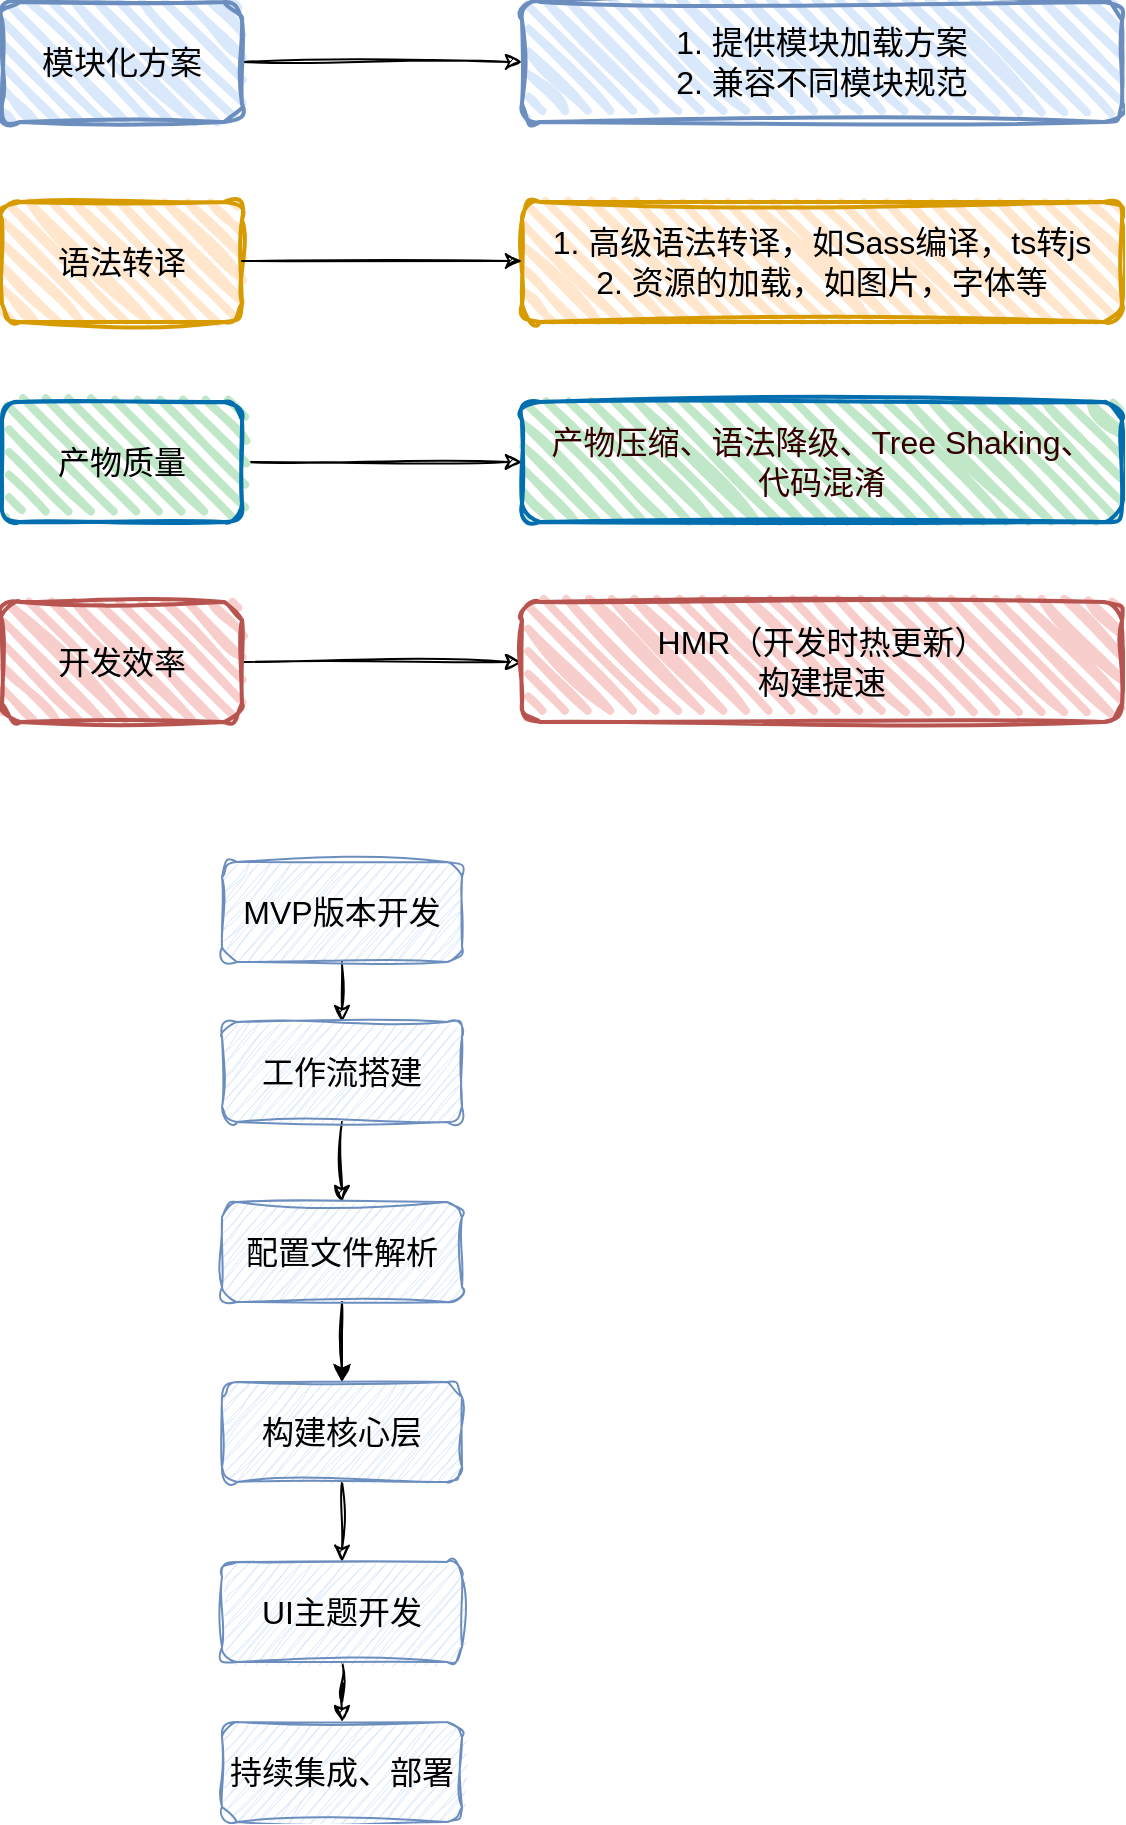 <mxfile version="22.1.5" type="github">
  <diagram name="第 1 页" id="Y4cV6P7_scY6otGIJyVa">
    <mxGraphModel dx="1148" dy="823" grid="1" gridSize="10" guides="1" tooltips="1" connect="1" arrows="1" fold="1" page="1" pageScale="1" pageWidth="827" pageHeight="1169" math="0" shadow="0">
      <root>
        <mxCell id="0" />
        <mxCell id="1" parent="0" />
        <mxCell id="zg1aFvB8Wxaud1rQypKM-4" style="edgeStyle=orthogonalEdgeStyle;rounded=0;orthogonalLoop=1;jettySize=auto;html=1;exitX=1;exitY=0.5;exitDx=0;exitDy=0;entryX=0;entryY=0.5;entryDx=0;entryDy=0;sketch=1;curveFitting=1;jiggle=2;" parent="1" source="zg1aFvB8Wxaud1rQypKM-1" target="zg1aFvB8Wxaud1rQypKM-3" edge="1">
          <mxGeometry relative="1" as="geometry" />
        </mxCell>
        <mxCell id="zg1aFvB8Wxaud1rQypKM-1" value="模块化方案" style="rounded=1;whiteSpace=wrap;html=1;strokeWidth=2;fillWeight=4;hachureGap=8;hachureAngle=45;fillColor=#dae8fc;strokeColor=#6c8ebf;sketch=1;curveFitting=1;jiggle=2;fontStyle=0;fontSize=16;" parent="1" vertex="1">
          <mxGeometry x="90" y="100" width="120" height="60" as="geometry" />
        </mxCell>
        <mxCell id="zg1aFvB8Wxaud1rQypKM-3" value="1. 提供模块加载方案&lt;br style=&quot;font-size: 16px;&quot;&gt;2. 兼容不同模块规范" style="rounded=1;whiteSpace=wrap;html=1;strokeWidth=2;fillWeight=4;hachureGap=8;hachureAngle=45;fillColor=#dae8fc;strokeColor=#6c8ebf;sketch=1;curveFitting=1;jiggle=2;fontSize=16;" parent="1" vertex="1">
          <mxGeometry x="350" y="100" width="300" height="60" as="geometry" />
        </mxCell>
        <mxCell id="zg1aFvB8Wxaud1rQypKM-6" value="语法转译" style="rounded=1;whiteSpace=wrap;html=1;strokeWidth=2;fillWeight=4;hachureGap=8;hachureAngle=45;fillColor=#ffe6cc;strokeColor=#d79b00;shadow=0;sketch=1;curveFitting=1;jiggle=2;fontSize=16;" parent="1" vertex="1">
          <mxGeometry x="90" y="200" width="120" height="60" as="geometry" />
        </mxCell>
        <mxCell id="zg1aFvB8Wxaud1rQypKM-7" value="1. 高级语法转译，如Sass编译，ts转js&lt;br style=&quot;font-size: 16px;&quot;&gt;2. 资源的加载，如图片，字体等" style="rounded=1;whiteSpace=wrap;html=1;strokeWidth=2;fillWeight=4;hachureGap=8;hachureAngle=45;fillColor=#ffe6cc;strokeColor=#d79b00;fontSize=16;shadow=0;glass=0;sketch=1;curveFitting=1;jiggle=2;" parent="1" vertex="1">
          <mxGeometry x="350" y="200" width="300" height="60" as="geometry" />
        </mxCell>
        <mxCell id="zg1aFvB8Wxaud1rQypKM-8" style="edgeStyle=orthogonalEdgeStyle;rounded=0;orthogonalLoop=1;jettySize=auto;html=1;exitX=1;exitY=0.5;exitDx=0;exitDy=0;entryX=0;entryY=0.5;entryDx=0;entryDy=0;fillColor=#e1d5e7;strokeColor=#000000;shadow=0;sketch=1;curveFitting=1;jiggle=2;" parent="1" source="zg1aFvB8Wxaud1rQypKM-9" target="zg1aFvB8Wxaud1rQypKM-10" edge="1">
          <mxGeometry relative="1" as="geometry" />
        </mxCell>
        <mxCell id="zg1aFvB8Wxaud1rQypKM-9" value="开发效率" style="rounded=1;whiteSpace=wrap;html=1;strokeWidth=2;fillWeight=4;hachureGap=8;hachureAngle=45;fillColor=#f8cecc;strokeColor=#b85450;sketch=1;curveFitting=1;jiggle=2;fontSize=16;" parent="1" vertex="1">
          <mxGeometry x="90" y="400" width="120" height="60" as="geometry" />
        </mxCell>
        <mxCell id="zg1aFvB8Wxaud1rQypKM-10" value="HMR（开发时热更新）&lt;br style=&quot;font-size: 16px;&quot;&gt;构建提速" style="rounded=1;whiteSpace=wrap;html=1;strokeWidth=2;fillWeight=4;hachureGap=8;hachureAngle=45;fillColor=#f8cecc;strokeColor=#b85450;sketch=1;curveFitting=1;jiggle=2;fontSize=16;" parent="1" vertex="1">
          <mxGeometry x="350" y="400" width="300" height="60" as="geometry" />
        </mxCell>
        <mxCell id="zg1aFvB8Wxaud1rQypKM-11" style="edgeStyle=orthogonalEdgeStyle;rounded=0;orthogonalLoop=1;jettySize=auto;html=1;exitX=1;exitY=0.5;exitDx=0;exitDy=0;entryX=0;entryY=0.5;entryDx=0;entryDy=0;sketch=1;curveFitting=1;jiggle=2;" parent="1" source="zg1aFvB8Wxaud1rQypKM-12" target="zg1aFvB8Wxaud1rQypKM-13" edge="1">
          <mxGeometry relative="1" as="geometry" />
        </mxCell>
        <mxCell id="zg1aFvB8Wxaud1rQypKM-12" value="产物质量" style="rounded=1;whiteSpace=wrap;html=1;strokeWidth=2;fillWeight=4;hachureGap=8;hachureAngle=45;fillColor=#c0e7c8;fontColor=#000000;strokeColor=#006EAF;sketch=1;fontSize=16;" parent="1" vertex="1">
          <mxGeometry x="90" y="300" width="120" height="60" as="geometry" />
        </mxCell>
        <mxCell id="zg1aFvB8Wxaud1rQypKM-13" value="产物压缩、语法降级、Tree Shaking、&lt;br style=&quot;font-size: 16px;&quot;&gt;代码混淆" style="rounded=1;whiteSpace=wrap;html=1;strokeWidth=2;fillWeight=4;hachureGap=8;hachureAngle=45;fillColor=#c0e7c8;fontColor=#330000;strokeColor=#006EAF;shadow=0;fontSize=16;glass=0;sketch=1;curveFitting=1;jiggle=2;" parent="1" vertex="1">
          <mxGeometry x="350" y="300" width="300" height="60" as="geometry" />
        </mxCell>
        <mxCell id="4z21Bg8PawdQfI9RFGT2-1" style="edgeStyle=orthogonalEdgeStyle;rounded=0;orthogonalLoop=1;jettySize=auto;html=1;exitX=1;exitY=0.5;exitDx=0;exitDy=0;entryX=0;entryY=0.5;entryDx=0;entryDy=0;sketch=1;curveFitting=1;jiggle=2;" parent="1" edge="1">
          <mxGeometry relative="1" as="geometry">
            <mxPoint x="210" y="229.5" as="sourcePoint" />
            <mxPoint x="350" y="229.5" as="targetPoint" />
          </mxGeometry>
        </mxCell>
        <mxCell id="OsITGEEVRBnsbcbWpSpn-7" style="edgeStyle=orthogonalEdgeStyle;rounded=0;orthogonalLoop=1;jettySize=auto;html=1;exitX=0.5;exitY=1;exitDx=0;exitDy=0;entryX=0.5;entryY=0;entryDx=0;entryDy=0;sketch=1;curveFitting=1;jiggle=2;" edge="1" parent="1" source="OsITGEEVRBnsbcbWpSpn-2" target="OsITGEEVRBnsbcbWpSpn-3">
          <mxGeometry relative="1" as="geometry" />
        </mxCell>
        <mxCell id="OsITGEEVRBnsbcbWpSpn-2" value="&lt;font style=&quot;font-size: 16px;&quot;&gt;MVP版本开发&lt;/font&gt;" style="rounded=1;whiteSpace=wrap;html=1;fillColor=#dae8fc;strokeColor=#6c8ebf;sketch=1;curveFitting=1;jiggle=2;" vertex="1" parent="1">
          <mxGeometry x="200" y="530" width="120" height="50" as="geometry" />
        </mxCell>
        <mxCell id="OsITGEEVRBnsbcbWpSpn-8" value="" style="edgeStyle=orthogonalEdgeStyle;rounded=0;orthogonalLoop=1;jettySize=auto;html=1;sketch=1;curveFitting=1;jiggle=2;" edge="1" parent="1" source="OsITGEEVRBnsbcbWpSpn-3" target="OsITGEEVRBnsbcbWpSpn-4">
          <mxGeometry relative="1" as="geometry" />
        </mxCell>
        <mxCell id="OsITGEEVRBnsbcbWpSpn-3" value="&lt;font style=&quot;font-size: 16px;&quot;&gt;工作流搭建&lt;/font&gt;" style="rounded=1;whiteSpace=wrap;html=1;fillColor=#dae8fc;strokeColor=#6c8ebf;sketch=1;curveFitting=1;jiggle=2;" vertex="1" parent="1">
          <mxGeometry x="200" y="610" width="120" height="50" as="geometry" />
        </mxCell>
        <mxCell id="OsITGEEVRBnsbcbWpSpn-9" value="" style="edgeStyle=orthogonalEdgeStyle;rounded=0;orthogonalLoop=1;jettySize=auto;html=1;" edge="1" parent="1" source="OsITGEEVRBnsbcbWpSpn-4" target="OsITGEEVRBnsbcbWpSpn-5">
          <mxGeometry relative="1" as="geometry" />
        </mxCell>
        <mxCell id="OsITGEEVRBnsbcbWpSpn-11" value="" style="edgeStyle=orthogonalEdgeStyle;rounded=0;orthogonalLoop=1;jettySize=auto;html=1;sketch=1;curveFitting=1;jiggle=2;" edge="1" parent="1" source="OsITGEEVRBnsbcbWpSpn-4" target="OsITGEEVRBnsbcbWpSpn-5">
          <mxGeometry relative="1" as="geometry" />
        </mxCell>
        <mxCell id="OsITGEEVRBnsbcbWpSpn-4" value="&lt;span style=&quot;font-size: 16px;&quot;&gt;配置文件解析&lt;/span&gt;" style="rounded=1;whiteSpace=wrap;html=1;fillColor=#dae8fc;strokeColor=#6c8ebf;sketch=1;curveFitting=1;jiggle=2;" vertex="1" parent="1">
          <mxGeometry x="200" y="700" width="120" height="50" as="geometry" />
        </mxCell>
        <mxCell id="OsITGEEVRBnsbcbWpSpn-10" value="" style="edgeStyle=orthogonalEdgeStyle;rounded=0;orthogonalLoop=1;jettySize=auto;html=1;sketch=1;curveFitting=1;jiggle=2;" edge="1" parent="1" source="OsITGEEVRBnsbcbWpSpn-5" target="OsITGEEVRBnsbcbWpSpn-6">
          <mxGeometry relative="1" as="geometry" />
        </mxCell>
        <mxCell id="OsITGEEVRBnsbcbWpSpn-5" value="&lt;font style=&quot;font-size: 16px;&quot;&gt;构建核心层&lt;/font&gt;" style="rounded=1;whiteSpace=wrap;html=1;fillColor=#dae8fc;strokeColor=#6c8ebf;sketch=1;curveFitting=1;jiggle=2;" vertex="1" parent="1">
          <mxGeometry x="200" y="790" width="120" height="50" as="geometry" />
        </mxCell>
        <mxCell id="OsITGEEVRBnsbcbWpSpn-13" value="" style="edgeStyle=orthogonalEdgeStyle;rounded=0;orthogonalLoop=1;jettySize=auto;html=1;sketch=1;curveFitting=1;jiggle=2;" edge="1" parent="1" source="OsITGEEVRBnsbcbWpSpn-6" target="OsITGEEVRBnsbcbWpSpn-12">
          <mxGeometry relative="1" as="geometry" />
        </mxCell>
        <mxCell id="OsITGEEVRBnsbcbWpSpn-6" value="&lt;font style=&quot;font-size: 16px;&quot;&gt;UI主题开发&lt;/font&gt;" style="rounded=1;whiteSpace=wrap;html=1;fillColor=#dae8fc;strokeColor=#6c8ebf;sketch=1;curveFitting=1;jiggle=2;" vertex="1" parent="1">
          <mxGeometry x="200" y="880" width="120" height="50" as="geometry" />
        </mxCell>
        <mxCell id="OsITGEEVRBnsbcbWpSpn-12" value="&lt;span style=&quot;font-size: 16px;&quot;&gt;持续集成、部署&lt;/span&gt;" style="rounded=1;whiteSpace=wrap;html=1;fillColor=#dae8fc;strokeColor=#6c8ebf;sketch=1;curveFitting=1;jiggle=2;" vertex="1" parent="1">
          <mxGeometry x="200" y="960" width="120" height="50" as="geometry" />
        </mxCell>
      </root>
    </mxGraphModel>
  </diagram>
</mxfile>
